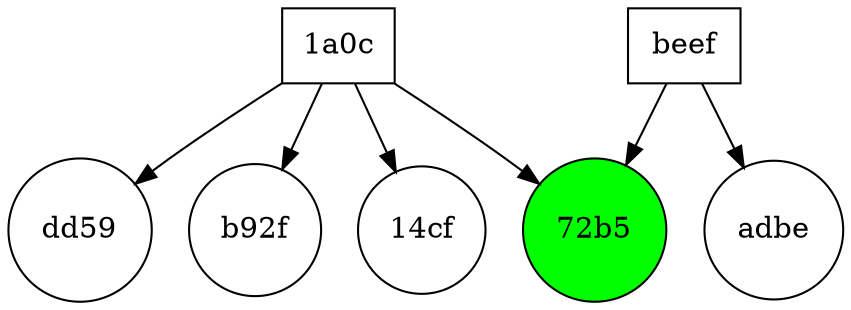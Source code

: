 digraph visitor {
	graph [rank=min]
	node [shape=rectangle]
	"4108dc09bfe11a0c" [label="1a0c" fillcolor=white shape=rectangle style=filled]
	"4108dc09bfe11a0c" -> "100405170355-00000000ee4bfd24d2ff703b9147dd59"
	"4108dc09bfe11a0c" -> "100806172045-0000000081705fbea3553bd0d745b92f"
	"4108dc09bfe11a0c" -> "100806162735-00000000115598650cb8b514246272b5"
	"4108dc09bfe11a0c" -> "101122221951-00000000a695c340822e61891c8f14cf"
	"00000000deadbeef" [label=beef fillcolor=white shape=rectangle style=filled]
	"00000000deadbeef" -> "100806162735-00000000115598650cb8b514246272b5"
	"00000000deadbeef" -> "aaaaaaaaaaaa-00000000df1ad06a86c40000000feadbe"
	subgraph document {
		graph [rank=max shape=circle]
		node [shape=circle]
		"100405170355-00000000ee4bfd24d2ff703b9147dd59" [label=dd59 fillcolor=white shape=circle style=filled]
		"100806162735-00000000115598650cb8b514246272b5" [label="72b5" fillcolor=green shape=circle style=filled]
		"100806162735-00000000115598650cb8b514246272b5" [label="72b5" fillcolor=green shape=circle style=filled]
		"100806172045-0000000081705fbea3553bd0d745b92f" [label=b92f fillcolor=white shape=circle style=filled]
		"101122221951-00000000a695c340822e61891c8f14cf" [label="14cf" fillcolor=white shape=circle style=filled]
		"aaaaaaaaaaaa-00000000df1ad06a86c40000000feadbe" [label=adbe fillcolor=white shape=circle style=filled]
		"100405170355-00000000ee4bfd24d2ff703b9147dd59" [label=dd59 fillcolor=white shape=circle style=filled]
		"100806172045-0000000081705fbea3553bd0d745b92f" [label=b92f fillcolor=white shape=circle style=filled]
		"101122221951-00000000a695c340822e61891c8f14cf" [label="14cf" fillcolor=white shape=circle style=filled]
		"aaaaaaaaaaaa-00000000df1ad06a86c40000000feadbe" [label=adbe fillcolor=white shape=circle style=filled]
	}
}
